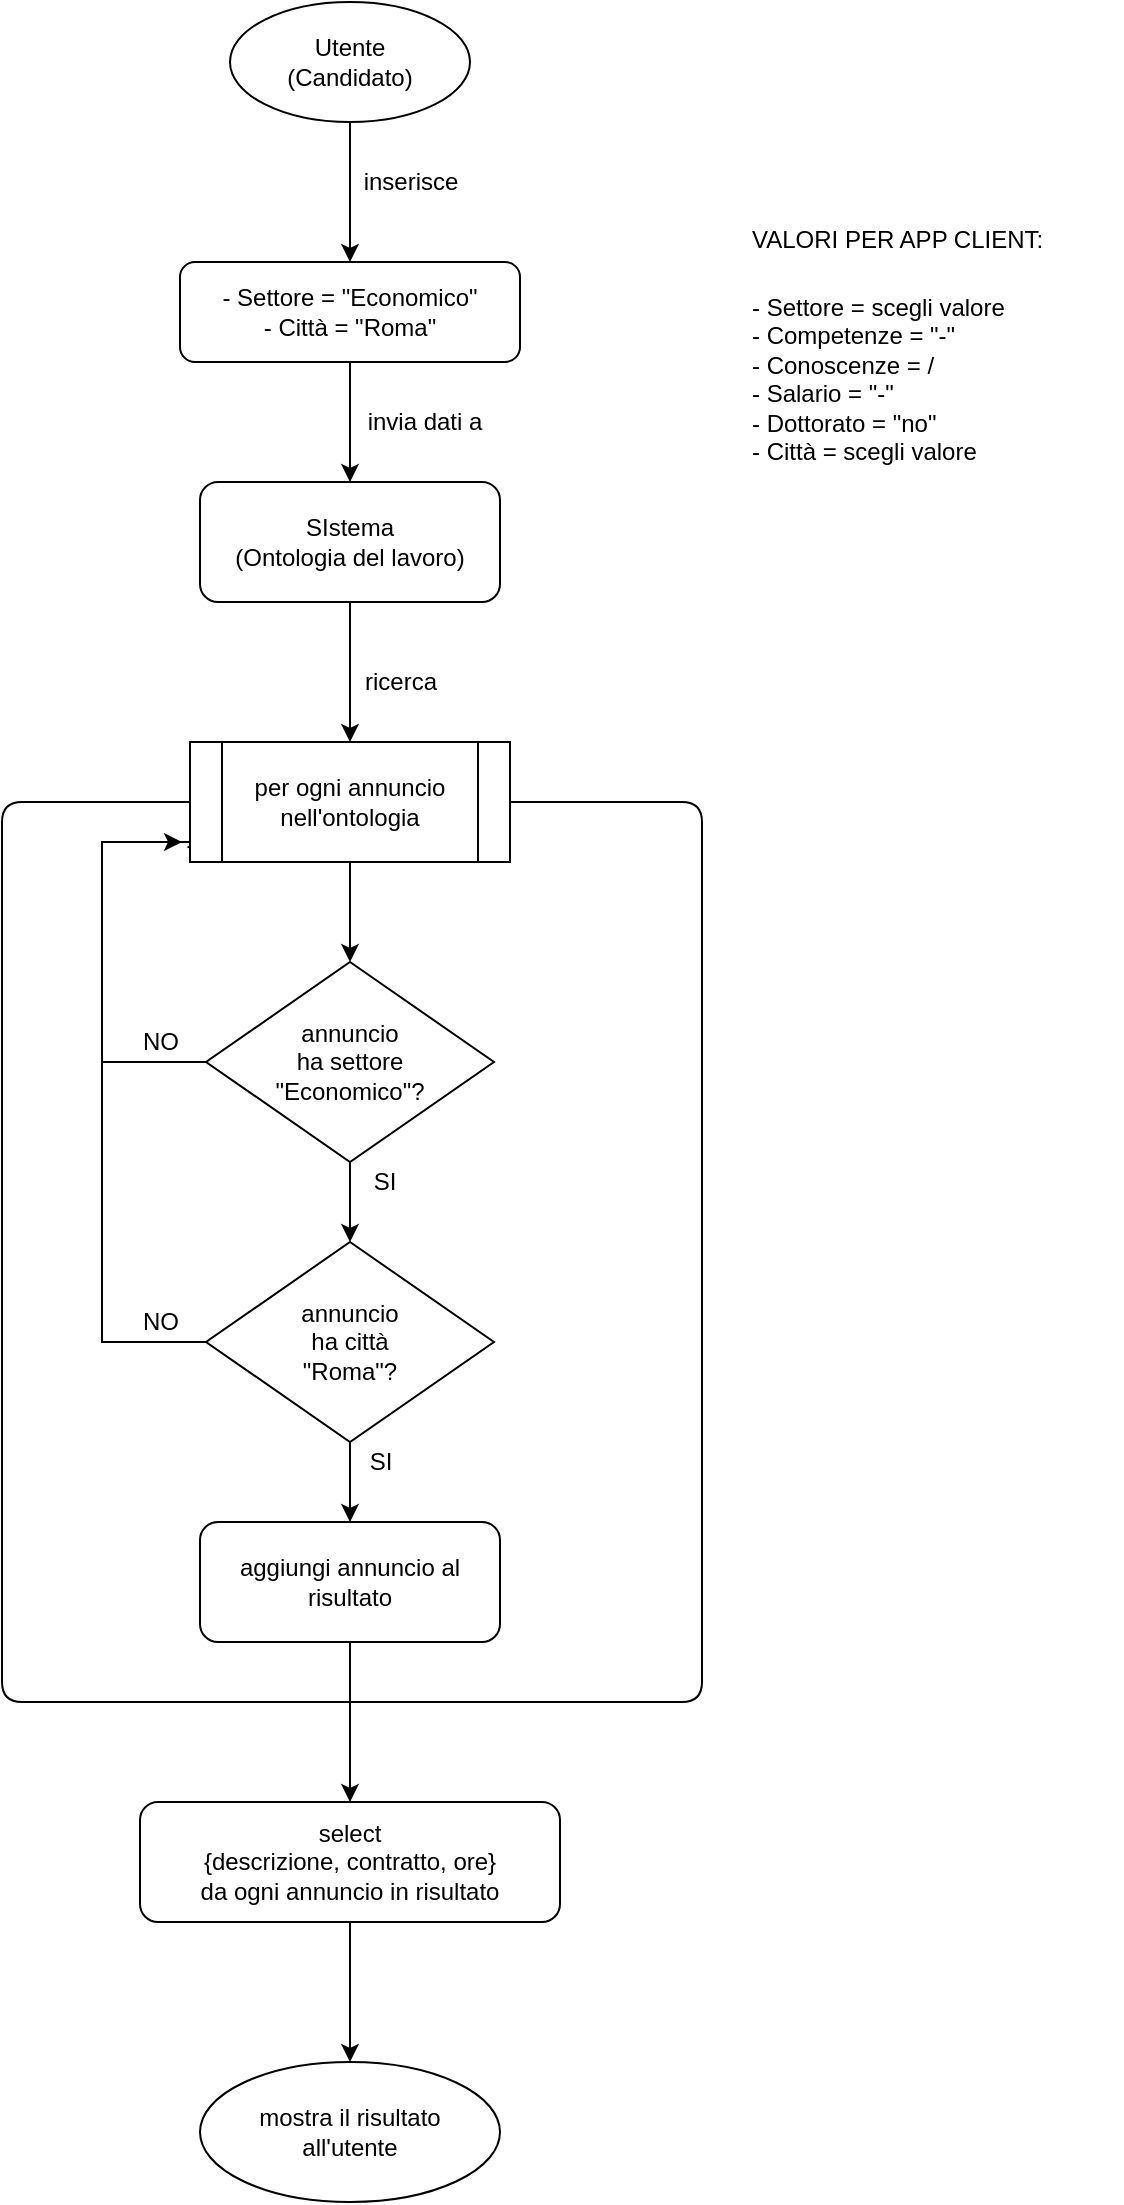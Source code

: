 <mxfile version="14.3.0" type="device"><diagram id="ayHtmYgfoHVvkvzsXFXl" name="Page-1"><mxGraphModel dx="1038" dy="689" grid="1" gridSize="10" guides="1" tooltips="1" connect="1" arrows="1" fold="1" page="0" pageScale="1" pageWidth="827" pageHeight="1169" math="0" shadow="0"><root><mxCell id="0"/><mxCell id="1" parent="0"/><mxCell id="3jaV1H3lAXQtu0JZNAEJ-7" style="edgeStyle=orthogonalEdgeStyle;rounded=0;orthogonalLoop=1;jettySize=auto;html=1;" parent="1" source="3jaV1H3lAXQtu0JZNAEJ-1" target="3jaV1H3lAXQtu0JZNAEJ-5" edge="1"><mxGeometry relative="1" as="geometry"/></mxCell><mxCell id="3jaV1H3lAXQtu0JZNAEJ-1" value="Utente&lt;br&gt;(Candidato)" style="ellipse;whiteSpace=wrap;html=1;" parent="1" vertex="1"><mxGeometry x="354" y="40" width="120" height="60" as="geometry"/></mxCell><mxCell id="3jaV1H3lAXQtu0JZNAEJ-4" value="inserisce" style="text;html=1;align=center;verticalAlign=middle;resizable=0;points=[];autosize=1;" parent="1" vertex="1"><mxGeometry x="414" y="120" width="60" height="20" as="geometry"/></mxCell><mxCell id="3jaV1H3lAXQtu0JZNAEJ-13" style="edgeStyle=orthogonalEdgeStyle;rounded=0;orthogonalLoop=1;jettySize=auto;html=1;" parent="1" source="3jaV1H3lAXQtu0JZNAEJ-5" target="3jaV1H3lAXQtu0JZNAEJ-12" edge="1"><mxGeometry relative="1" as="geometry"/></mxCell><mxCell id="3jaV1H3lAXQtu0JZNAEJ-5" value="- Settore = &quot;Economico&quot;&lt;br&gt;- Città = &quot;Roma&quot;" style="rounded=1;whiteSpace=wrap;html=1;" parent="1" vertex="1"><mxGeometry x="329" y="170" width="170" height="50" as="geometry"/></mxCell><mxCell id="3jaV1H3lAXQtu0JZNAEJ-24" style="edgeStyle=orthogonalEdgeStyle;rounded=0;orthogonalLoop=1;jettySize=auto;html=1;entryX=-0.011;entryY=0.876;entryDx=0;entryDy=0;entryPerimeter=0;" parent="1" source="3jaV1H3lAXQtu0JZNAEJ-9" target="3jaV1H3lAXQtu0JZNAEJ-17" edge="1"><mxGeometry relative="1" as="geometry"><Array as="points"><mxPoint x="290" y="570"/><mxPoint x="290" y="460"/><mxPoint x="334" y="460"/><mxPoint x="334" y="463"/></Array></mxGeometry></mxCell><mxCell id="3jaV1H3lAXQtu0JZNAEJ-31" style="edgeStyle=orthogonalEdgeStyle;rounded=0;orthogonalLoop=1;jettySize=auto;html=1;entryX=0.5;entryY=0;entryDx=0;entryDy=0;" parent="1" source="3jaV1H3lAXQtu0JZNAEJ-9" target="3jaV1H3lAXQtu0JZNAEJ-28" edge="1"><mxGeometry relative="1" as="geometry"/></mxCell><mxCell id="3jaV1H3lAXQtu0JZNAEJ-9" value="annuncio&lt;br&gt;ha settore&lt;br&gt;&quot;Economico&quot;?" style="rhombus;whiteSpace=wrap;html=1;" parent="1" vertex="1"><mxGeometry x="342" y="520" width="144" height="100" as="geometry"/></mxCell><mxCell id="3jaV1H3lAXQtu0JZNAEJ-11" value="invia dati a" style="text;html=1;align=center;verticalAlign=middle;resizable=0;points=[];autosize=1;" parent="1" vertex="1"><mxGeometry x="416" y="240" width="70" height="20" as="geometry"/></mxCell><mxCell id="3jaV1H3lAXQtu0JZNAEJ-18" style="edgeStyle=orthogonalEdgeStyle;rounded=0;orthogonalLoop=1;jettySize=auto;html=1;entryX=0.5;entryY=0;entryDx=0;entryDy=0;" parent="1" source="3jaV1H3lAXQtu0JZNAEJ-12" target="3jaV1H3lAXQtu0JZNAEJ-17" edge="1"><mxGeometry relative="1" as="geometry"/></mxCell><mxCell id="3jaV1H3lAXQtu0JZNAEJ-12" value="SIstema&lt;br&gt;(Ontologia del lavoro)" style="rounded=1;whiteSpace=wrap;html=1;" parent="1" vertex="1"><mxGeometry x="339" y="280" width="150" height="60" as="geometry"/></mxCell><mxCell id="3jaV1H3lAXQtu0JZNAEJ-15" value="ricerca" style="text;html=1;align=center;verticalAlign=middle;resizable=0;points=[];autosize=1;" parent="1" vertex="1"><mxGeometry x="414" y="370" width="50" height="20" as="geometry"/></mxCell><mxCell id="3jaV1H3lAXQtu0JZNAEJ-19" style="edgeStyle=orthogonalEdgeStyle;rounded=0;orthogonalLoop=1;jettySize=auto;html=1;" parent="1" source="3jaV1H3lAXQtu0JZNAEJ-17" target="3jaV1H3lAXQtu0JZNAEJ-9" edge="1"><mxGeometry relative="1" as="geometry"/></mxCell><mxCell id="3jaV1H3lAXQtu0JZNAEJ-17" value="per ogni annuncio nell'ontologia" style="shape=process;whiteSpace=wrap;html=1;backgroundOutline=1;" parent="1" vertex="1"><mxGeometry x="334" y="410" width="160" height="60" as="geometry"/></mxCell><mxCell id="3jaV1H3lAXQtu0JZNAEJ-25" value="NO" style="text;html=1;align=center;verticalAlign=middle;resizable=0;points=[];autosize=1;" parent="1" vertex="1"><mxGeometry x="304" y="550" width="30" height="20" as="geometry"/></mxCell><mxCell id="3jaV1H3lAXQtu0JZNAEJ-27" value="SI" style="text;html=1;align=center;verticalAlign=middle;resizable=0;points=[];autosize=1;" parent="1" vertex="1"><mxGeometry x="416" y="620" width="30" height="20" as="geometry"/></mxCell><mxCell id="3jaV1H3lAXQtu0JZNAEJ-32" style="edgeStyle=orthogonalEdgeStyle;rounded=0;orthogonalLoop=1;jettySize=auto;html=1;" parent="1" source="3jaV1H3lAXQtu0JZNAEJ-28" edge="1"><mxGeometry relative="1" as="geometry"><mxPoint x="330" y="460" as="targetPoint"/><Array as="points"><mxPoint x="290" y="710"/><mxPoint x="290" y="460"/><mxPoint x="330" y="460"/></Array></mxGeometry></mxCell><mxCell id="3jaV1H3lAXQtu0JZNAEJ-37" style="edgeStyle=orthogonalEdgeStyle;rounded=0;orthogonalLoop=1;jettySize=auto;html=1;entryX=0.5;entryY=0;entryDx=0;entryDy=0;" parent="1" source="3jaV1H3lAXQtu0JZNAEJ-28" edge="1"><mxGeometry relative="1" as="geometry"><mxPoint x="414" y="800" as="targetPoint"/></mxGeometry></mxCell><mxCell id="3jaV1H3lAXQtu0JZNAEJ-28" value="annuncio&lt;br&gt;&lt;span&gt;ha città&lt;br&gt;&quot;Roma&quot;?&lt;/span&gt;" style="rhombus;whiteSpace=wrap;html=1;" parent="1" vertex="1"><mxGeometry x="342" y="660" width="144" height="100" as="geometry"/></mxCell><mxCell id="3jaV1H3lAXQtu0JZNAEJ-29" value="NO" style="text;html=1;align=center;verticalAlign=middle;resizable=0;points=[];autosize=1;" parent="1" vertex="1"><mxGeometry x="304" y="690" width="30" height="20" as="geometry"/></mxCell><mxCell id="3jaV1H3lAXQtu0JZNAEJ-30" value="SI" style="text;html=1;align=center;verticalAlign=middle;resizable=0;points=[];autosize=1;" parent="1" vertex="1"><mxGeometry x="414" y="760" width="30" height="20" as="geometry"/></mxCell><mxCell id="yO6K3Qc4NKLsI5idEWw6-3" style="edgeStyle=orthogonalEdgeStyle;rounded=0;orthogonalLoop=1;jettySize=auto;html=1;entryX=0.5;entryY=0;entryDx=0;entryDy=0;" edge="1" parent="1" source="3jaV1H3lAXQtu0JZNAEJ-46" target="yO6K3Qc4NKLsI5idEWw6-1"><mxGeometry relative="1" as="geometry"/></mxCell><mxCell id="3jaV1H3lAXQtu0JZNAEJ-46" value="aggiungi annuncio al risultato" style="rounded=1;whiteSpace=wrap;html=1;" parent="1" vertex="1"><mxGeometry x="339" y="800" width="150" height="60" as="geometry"/></mxCell><mxCell id="3jaV1H3lAXQtu0JZNAEJ-49" value="&lt;span&gt;mostra il risultato &lt;br&gt;all'utente&lt;/span&gt;" style="ellipse;whiteSpace=wrap;html=1;" parent="1" vertex="1"><mxGeometry x="339" y="1070" width="150" height="70" as="geometry"/></mxCell><mxCell id="3jaV1H3lAXQtu0JZNAEJ-51" value="" style="endArrow=none;html=1;entryX=1;entryY=0.5;entryDx=0;entryDy=0;" parent="1" target="3jaV1H3lAXQtu0JZNAEJ-17" edge="1"><mxGeometry width="50" height="50" relative="1" as="geometry"><mxPoint x="414" y="890" as="sourcePoint"/><mxPoint x="440" y="800" as="targetPoint"/><Array as="points"><mxPoint x="590" y="890"/><mxPoint x="590" y="800"/><mxPoint x="590" y="440"/></Array></mxGeometry></mxCell><mxCell id="3jaV1H3lAXQtu0JZNAEJ-52" value="" style="endArrow=none;html=1;entryX=0;entryY=0.5;entryDx=0;entryDy=0;" parent="1" target="3jaV1H3lAXQtu0JZNAEJ-17" edge="1"><mxGeometry width="50" height="50" relative="1" as="geometry"><mxPoint x="414" y="890" as="sourcePoint"/><mxPoint x="570" y="580" as="targetPoint"/><Array as="points"><mxPoint x="240" y="890"/><mxPoint x="240" y="440"/></Array></mxGeometry></mxCell><mxCell id="ubspjtcnxkgH3R33lidP-1" value="&lt;h1&gt;&lt;span style=&quot;font-size: 12px ; font-weight: 400&quot;&gt;VALORI PER APP CLIENT:&lt;/span&gt;&lt;br&gt;&lt;/h1&gt;&lt;div&gt;- Settore = scegli valore&lt;/div&gt;&lt;div&gt;- Competenze = &quot;-&quot;&lt;/div&gt;&lt;div&gt;- Conoscenze = /&lt;/div&gt;&lt;div&gt;- Salario = &quot;-&quot;&lt;/div&gt;&lt;div&gt;- Dottorato = &quot;no&quot;&lt;/div&gt;&lt;div&gt;- Città = scegli valore&lt;/div&gt;" style="text;html=1;strokeColor=none;fillColor=none;spacing=5;spacingTop=-20;whiteSpace=wrap;overflow=hidden;rounded=0;" parent="1" vertex="1"><mxGeometry x="610" y="135" width="190" height="165" as="geometry"/></mxCell><mxCell id="yO6K3Qc4NKLsI5idEWw6-2" style="edgeStyle=orthogonalEdgeStyle;rounded=0;orthogonalLoop=1;jettySize=auto;html=1;" edge="1" parent="1" source="yO6K3Qc4NKLsI5idEWw6-1" target="3jaV1H3lAXQtu0JZNAEJ-49"><mxGeometry relative="1" as="geometry"/></mxCell><mxCell id="yO6K3Qc4NKLsI5idEWw6-1" value="select&lt;br&gt;{descrizione, contratto, ore}&lt;br&gt;da ogni annuncio in risultato" style="rounded=1;whiteSpace=wrap;html=1;" vertex="1" parent="1"><mxGeometry x="309" y="940" width="210" height="60" as="geometry"/></mxCell></root></mxGraphModel></diagram></mxfile>